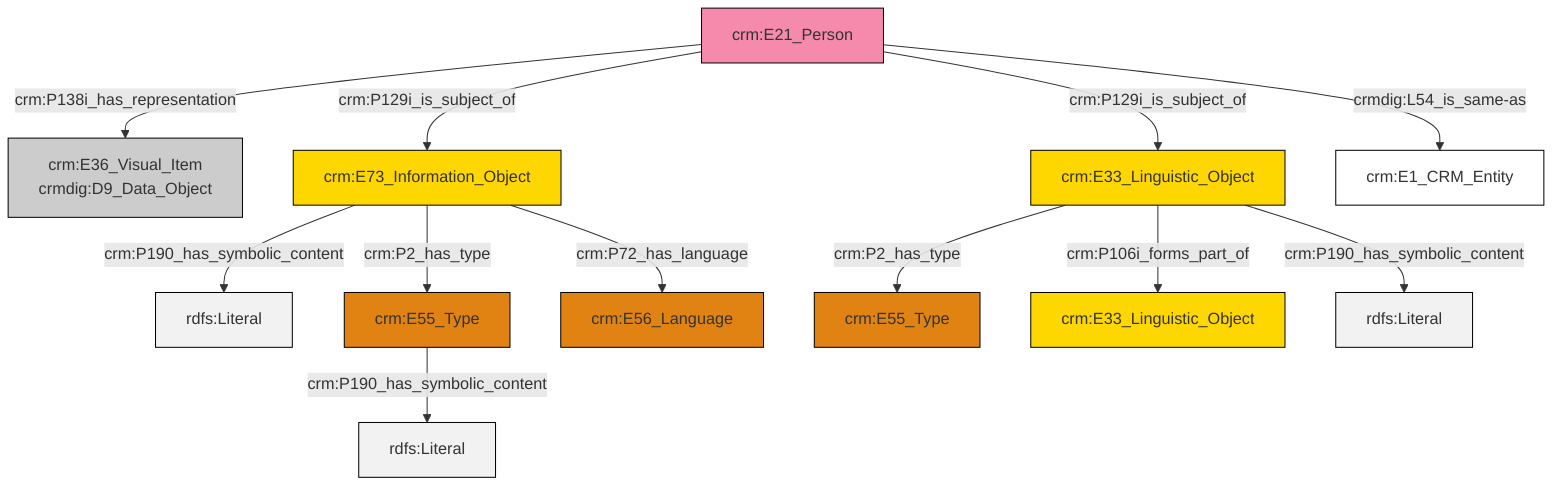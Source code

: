 graph TD
classDef Literal fill:#f2f2f2,stroke:#000000;
classDef CRM_Entity fill:#FFFFFF,stroke:#000000;
classDef Temporal_Entity fill:#00C9E6, stroke:#000000;
classDef Type fill:#E18312, stroke:#000000;
classDef Time-Span fill:#2C9C91, stroke:#000000;
classDef Appellation fill:#FFEB7F, stroke:#000000;
classDef Place fill:#008836, stroke:#000000;
classDef Persistent_Item fill:#B266B2, stroke:#000000;
classDef Conceptual_Object fill:#FFD700, stroke:#000000;
classDef Physical_Thing fill:#D2B48C, stroke:#000000;
classDef Actor fill:#f58aad, stroke:#000000;
classDef PC_Classes fill:#4ce600, stroke:#000000;
classDef Multi fill:#cccccc,stroke:#000000;

0["crm:E73_Information_Object"]:::Conceptual_Object -->|crm:P190_has_symbolic_content| 1[rdfs:Literal]:::Literal
0["crm:E73_Information_Object"]:::Conceptual_Object -->|crm:P2_has_type| 2["crm:E55_Type"]:::Type
3["crm:E33_Linguistic_Object"]:::Conceptual_Object -->|crm:P2_has_type| 4["crm:E55_Type"]:::Type
5["crm:E21_Person"]:::Actor -->|crm:P138i_has_representation| 8["crm:E36_Visual_Item<br>crmdig:D9_Data_Object"]:::Multi
5["crm:E21_Person"]:::Actor -->|crm:P129i_is_subject_of| 0["crm:E73_Information_Object"]:::Conceptual_Object
5["crm:E21_Person"]:::Actor -->|crm:P129i_is_subject_of| 3["crm:E33_Linguistic_Object"]:::Conceptual_Object
3["crm:E33_Linguistic_Object"]:::Conceptual_Object -->|crm:P106i_forms_part_of| 15["crm:E33_Linguistic_Object"]:::Conceptual_Object
5["crm:E21_Person"]:::Actor -->|crmdig:L54_is_same-as| 13["crm:E1_CRM_Entity"]:::CRM_Entity
0["crm:E73_Information_Object"]:::Conceptual_Object -->|crm:P72_has_language| 16["crm:E56_Language"]:::Type
3["crm:E33_Linguistic_Object"]:::Conceptual_Object -->|crm:P190_has_symbolic_content| 21[rdfs:Literal]:::Literal
2["crm:E55_Type"]:::Type -->|crm:P190_has_symbolic_content| 22[rdfs:Literal]:::Literal